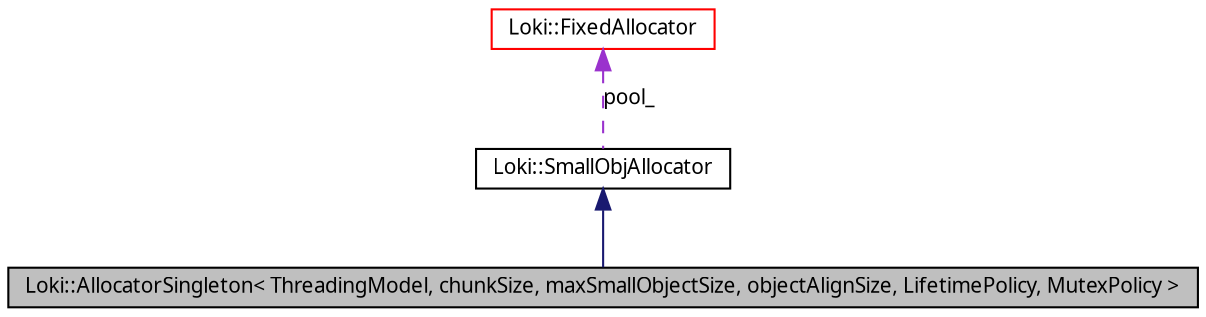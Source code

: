 digraph G
{
  bgcolor="transparent";
  edge [fontname="FreeSans.ttf",fontsize=10,labelfontname="FreeSans.ttf",labelfontsize=10];
  node [fontname="FreeSans.ttf",fontsize=10,shape=record];
  Node1 [label="Loki::AllocatorSingleton\< ThreadingModel, chunkSize, maxSmallObjectSize, objectAlignSize, LifetimePolicy, MutexPolicy \>",height=0.2,width=0.4,color="black", fillcolor="grey75", style="filled" fontcolor="black"];
  Node2 -> Node1 [dir=back,color="midnightblue",fontsize=10,style="solid",fontname="FreeSans.ttf"];
  Node2 [label="Loki::SmallObjAllocator",height=0.2,width=0.4,color="black",URL="$a00714.html"];
  Node3 -> Node2 [dir=back,color="darkorchid3",fontsize=10,style="dashed",label="pool_",fontname="FreeSans.ttf"];
  Node3 [label="Loki::FixedAllocator",height=0.2,width=0.4,color="red",URL="$a00674.html"];
}
